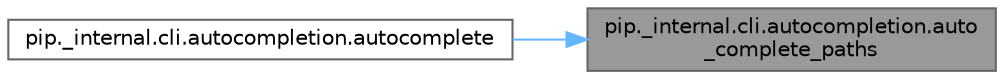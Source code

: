 digraph "pip._internal.cli.autocompletion.auto_complete_paths"
{
 // LATEX_PDF_SIZE
  bgcolor="transparent";
  edge [fontname=Helvetica,fontsize=10,labelfontname=Helvetica,labelfontsize=10];
  node [fontname=Helvetica,fontsize=10,shape=box,height=0.2,width=0.4];
  rankdir="RL";
  Node1 [id="Node000001",label="pip._internal.cli.autocompletion.auto\l_complete_paths",height=0.2,width=0.4,color="gray40", fillcolor="grey60", style="filled", fontcolor="black",tooltip=" "];
  Node1 -> Node2 [id="edge1_Node000001_Node000002",dir="back",color="steelblue1",style="solid",tooltip=" "];
  Node2 [id="Node000002",label="pip._internal.cli.autocompletion.autocomplete",height=0.2,width=0.4,color="grey40", fillcolor="white", style="filled",URL="$namespacepip_1_1__internal_1_1cli_1_1autocompletion.html#a7191db226d29dfa1023f01938038441c",tooltip=" "];
}

